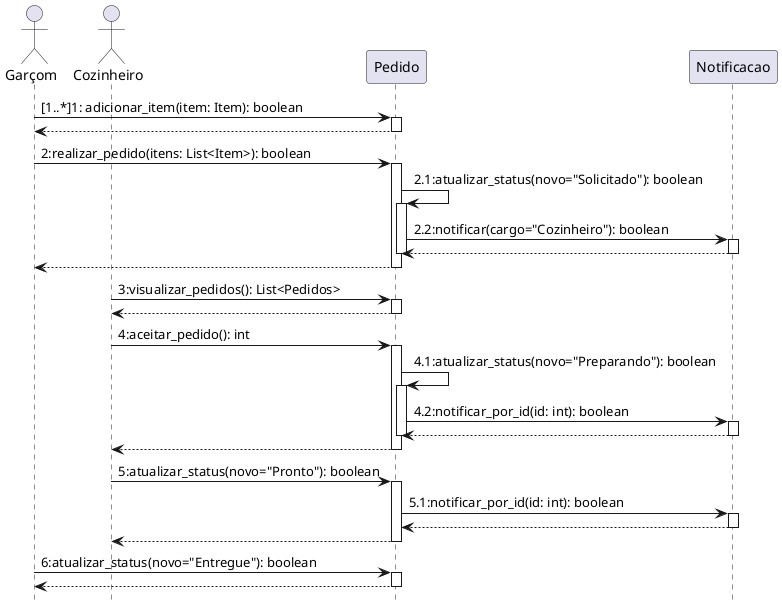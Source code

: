 @startuml
hide footbox

actor Garçom as garcom
actor Cozinheiro as cozinheiro

participant Pedido as pedido
participant Notificacao as notificacao

garcom -> pedido: [1..*]1: adicionar_item(item: Item): boolean
activate pedido

pedido --> garcom
deactivate pedido

garcom -> pedido: 2:realizar_pedido(itens: List<Item>): boolean
activate pedido



pedido -> pedido: 2.1:atualizar_status(novo="Solicitado"): boolean
activate pedido
pedido -> notificacao: 2.2:notificar(cargo="Cozinheiro"): boolean
activate notificacao
notificacao --> pedido
deactivate notificacao
deactivate pedido

pedido --> garcom
deactivate pedido

cozinheiro -> pedido: 3:visualizar_pedidos(): List<Pedidos>
activate pedido

pedido --> cozinheiro
deactivate pedido

cozinheiro -> pedido: 4:aceitar_pedido(): int
activate pedido

pedido -> pedido: 4.1:atualizar_status(novo="Preparando"): boolean
activate pedido
pedido -> notificacao: 4.2:notificar_por_id(id: int): boolean
activate notificacao
notificacao --> pedido
deactivate notificacao

deactivate pedido
pedido --> cozinheiro
deactivate pedido

cozinheiro -> pedido: 5:atualizar_status(novo="Pronto"): boolean
activate pedido
pedido -> notificacao: 5.1:notificar_por_id(id: int): boolean
activate notificacao
notificacao --> pedido
deactivate notificacao

pedido --> cozinheiro
deactivate pedido

garcom -> pedido: 6:atualizar_status(novo="Entregue"): boolean
activate pedido
pedido --> garcom
deactivate pedido

@enduml